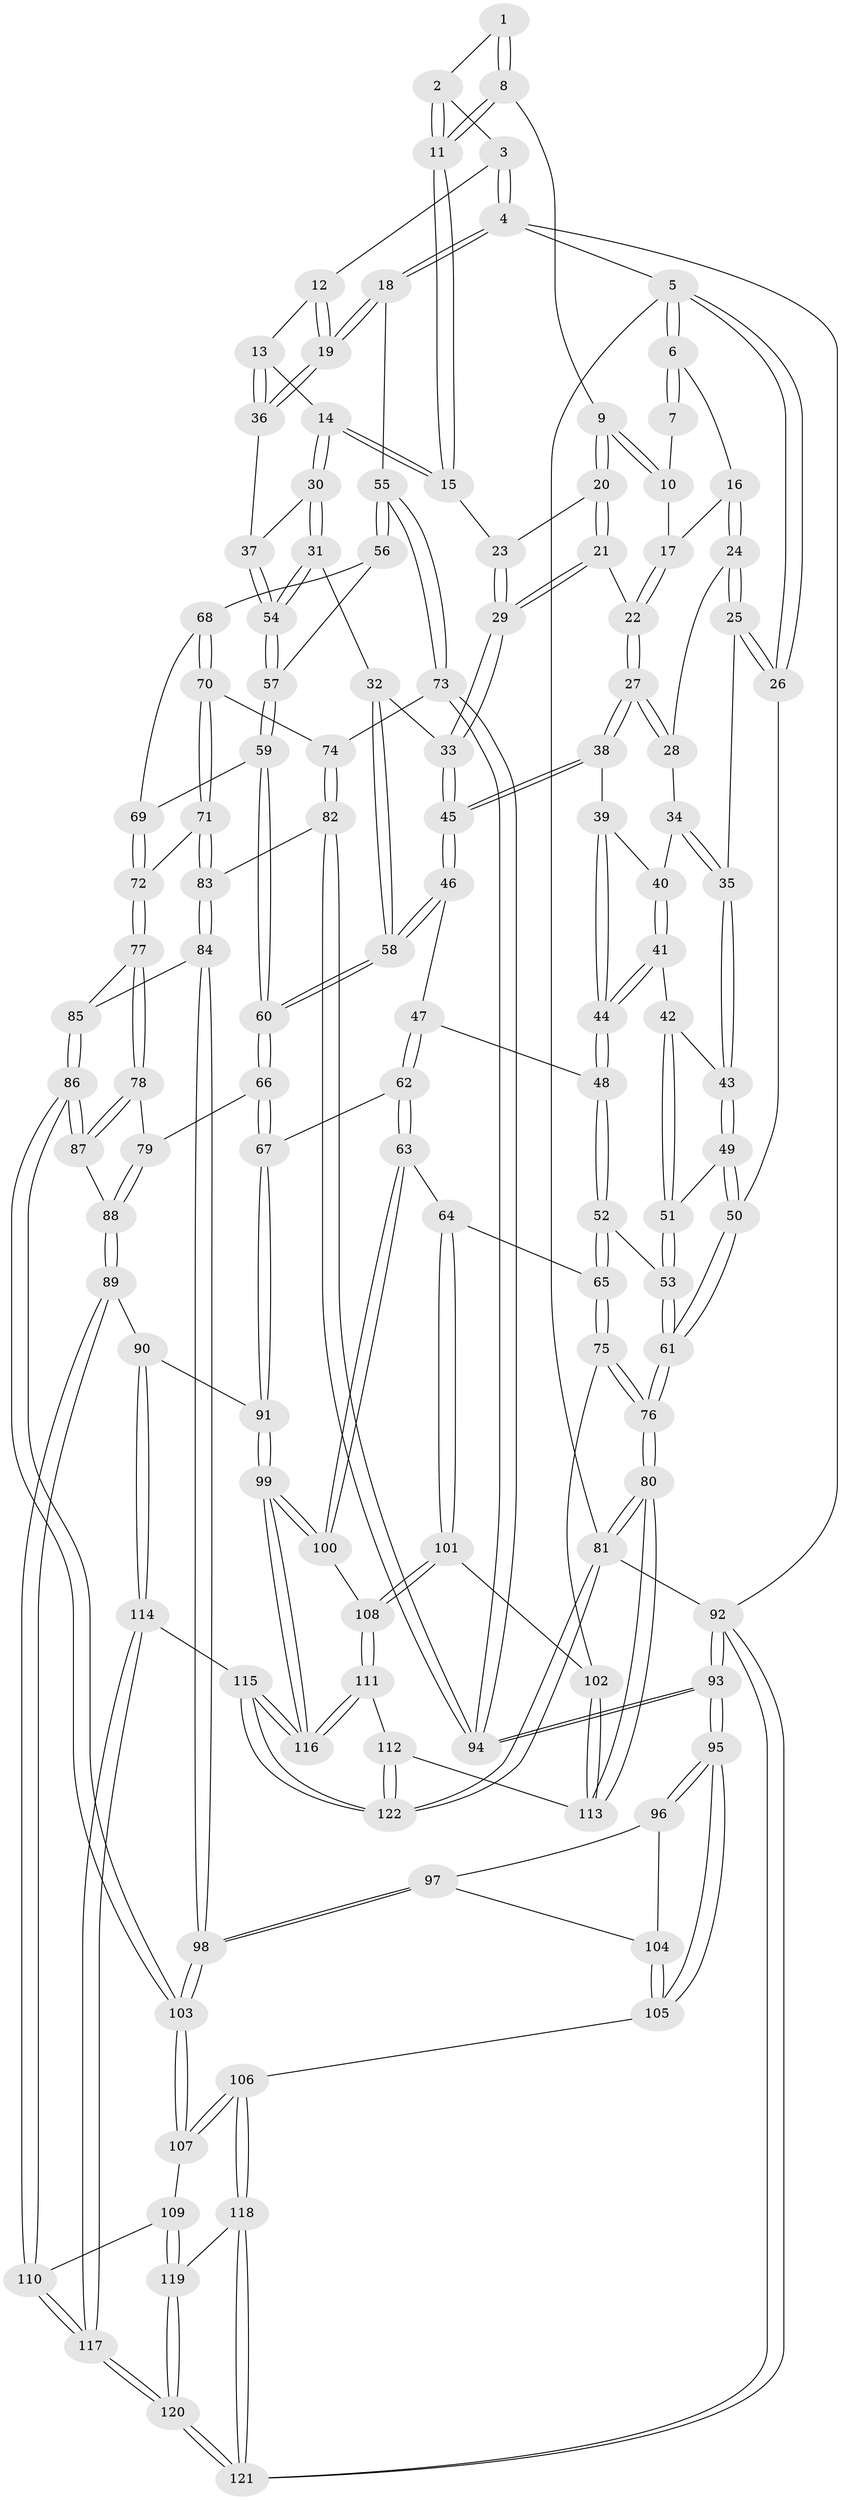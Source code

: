 // coarse degree distribution, {2: 0.0136986301369863, 3: 0.136986301369863, 5: 0.273972602739726, 8: 0.0136986301369863, 4: 0.4794520547945205, 6: 0.0821917808219178}
// Generated by graph-tools (version 1.1) at 2025/52/02/27/25 19:52:39]
// undirected, 122 vertices, 302 edges
graph export_dot {
graph [start="1"]
  node [color=gray90,style=filled];
  1 [pos="+0.48375305627733156+0"];
  2 [pos="+0.5629506676120263+0"];
  3 [pos="+0.7555824719821945+0"];
  4 [pos="+1+0"];
  5 [pos="+0+0"];
  6 [pos="+0+0"];
  7 [pos="+0.34573087635549415+0"];
  8 [pos="+0.48722372950731185+0.060881051796073206"];
  9 [pos="+0.4063536338833556+0.1055769436664702"];
  10 [pos="+0.34011786603679567+0.053545047341859976"];
  11 [pos="+0.5768110152168308+0.1208255063783701"];
  12 [pos="+0.7548192753558947+0"];
  13 [pos="+0.6958502474474001+0.12972754569046277"];
  14 [pos="+0.6936777518770562+0.1313255439902901"];
  15 [pos="+0.5920088476594335+0.13349399153650593"];
  16 [pos="+0.20044865906982892+0.10276926562452124"];
  17 [pos="+0.24818649105353707+0.10154355748162512"];
  18 [pos="+1+0.20806912631328686"];
  19 [pos="+1+0.21936989976485816"];
  20 [pos="+0.40147781308612746+0.15409140673021207"];
  21 [pos="+0.3808514398352761+0.2069517781250932"];
  22 [pos="+0.36318368929926353+0.22017623416289736"];
  23 [pos="+0.5505662557627102+0.1778988921894057"];
  24 [pos="+0.17970625444331356+0.15354127713726662"];
  25 [pos="+0.060153841833531486+0.22116899164498866"];
  26 [pos="+0+0.12731515253667697"];
  27 [pos="+0.35170938181281397+0.23944296325682576"];
  28 [pos="+0.21694455110414518+0.20627722612267607"];
  29 [pos="+0.5114332181792232+0.25277875364245794"];
  30 [pos="+0.6708933255261342+0.31017432952846347"];
  31 [pos="+0.6506548720557617+0.34497021994021854"];
  32 [pos="+0.6424969675086516+0.35392041571393545"];
  33 [pos="+0.5211722097736587+0.2967042456023274"];
  34 [pos="+0.21499933430218707+0.2620820223179042"];
  35 [pos="+0.09418174013976051+0.27596111795410244"];
  36 [pos="+0.938417673646765+0.260848068898043"];
  37 [pos="+0.8937128466732384+0.31075250529803766"];
  38 [pos="+0.3481079836687753+0.2656254988793489"];
  39 [pos="+0.27499902898471074+0.2794726684157464"];
  40 [pos="+0.21868321482512587+0.27302136376980973"];
  41 [pos="+0.20099653445966448+0.34458437358384364"];
  42 [pos="+0.1265487590987837+0.3174522128324976"];
  43 [pos="+0.1024836096750441+0.2967906333674623"];
  44 [pos="+0.21756126229466782+0.36737230226983736"];
  45 [pos="+0.3747171911822078+0.422619484046295"];
  46 [pos="+0.3732154230235631+0.42813300017539346"];
  47 [pos="+0.36376898607617625+0.43566567984118465"];
  48 [pos="+0.2608902914635284+0.44541512992789606"];
  49 [pos="+0.044405346798290425+0.39484169319092055"];
  50 [pos="+0+0.3967665255190095"];
  51 [pos="+0.11295999612217215+0.4474375217596993"];
  52 [pos="+0.20165303335146692+0.48974323426913136"];
  53 [pos="+0.12248783201791198+0.4608428793646243"];
  54 [pos="+0.8537766705257867+0.39988462898787475"];
  55 [pos="+1+0.4954518698287133"];
  56 [pos="+0.9132456447261093+0.5120797207928233"];
  57 [pos="+0.8465011547422381+0.44136973969818954"];
  58 [pos="+0.6295933716806478+0.514446952565694"];
  59 [pos="+0.6991666949142654+0.5207752857190656"];
  60 [pos="+0.6411784249776+0.5352969300722213"];
  61 [pos="+0+0.6291612562269842"];
  62 [pos="+0.38567606085576644+0.6315289246763323"];
  63 [pos="+0.26643253186400295+0.7198381440070492"];
  64 [pos="+0.22287257561549195+0.6970887749181037"];
  65 [pos="+0.1712476683107771+0.6431265881625534"];
  66 [pos="+0.6385820483190686+0.5551645729867658"];
  67 [pos="+0.5390563458644294+0.6795028958947511"];
  68 [pos="+0.9034820728232317+0.5389090014118381"];
  69 [pos="+0.7872912427480151+0.5591795049943189"];
  70 [pos="+0.8869785445134453+0.6109537504876954"];
  71 [pos="+0.8813432926793635+0.6162549895018214"];
  72 [pos="+0.876133235158613+0.6199187076875671"];
  73 [pos="+1+0.50771574663771"];
  74 [pos="+0.9381462762339658+0.6250199548900907"];
  75 [pos="+0+0.6654997360238767"];
  76 [pos="+0+0.6550565741778238"];
  77 [pos="+0.863222134256244+0.6391302231460385"];
  78 [pos="+0.7976327601999109+0.6615630015123122"];
  79 [pos="+0.6523541820644756+0.5700706350083613"];
  80 [pos="+0+1"];
  81 [pos="+0+1"];
  82 [pos="+0.998859638062449+0.721824457819228"];
  83 [pos="+0.9721309007352995+0.7295278617588887"];
  84 [pos="+0.9113034980354228+0.7568333476168296"];
  85 [pos="+0.8718833719238838+0.6677252181841027"];
  86 [pos="+0.7874691386884691+0.7863579871389642"];
  87 [pos="+0.784725167481292+0.7851934681299668"];
  88 [pos="+0.7438108761075634+0.7885993304328082"];
  89 [pos="+0.6715008652051476+0.8304659511357585"];
  90 [pos="+0.6614083512794302+0.8302753790928871"];
  91 [pos="+0.5436653056320547+0.7828526659830277"];
  92 [pos="+1+1"];
  93 [pos="+1+0.8259768810170768"];
  94 [pos="+1+0.7264417534394036"];
  95 [pos="+1+0.8510342630160146"];
  96 [pos="+0.9755807028920129+0.8239040388543333"];
  97 [pos="+0.9180714318158967+0.7974074705525878"];
  98 [pos="+0.8935063364379565+0.7807763719672349"];
  99 [pos="+0.4617849348440217+0.8693028963297249"];
  100 [pos="+0.2699084741593597+0.7298503746631618"];
  101 [pos="+0.08976722533516898+0.8362442843134908"];
  102 [pos="+0.080590360736644+0.8383958712525935"];
  103 [pos="+0.8444904009915339+0.8146965961396901"];
  104 [pos="+0.9566348088365859+0.8488603450411512"];
  105 [pos="+0.9650727872543651+0.9012643188391678"];
  106 [pos="+0.9084227322044439+0.929760051166673"];
  107 [pos="+0.8498527174868578+0.843002561421547"];
  108 [pos="+0.22916446814634342+0.8930445447887447"];
  109 [pos="+0.7763927490939647+0.9228889124209961"];
  110 [pos="+0.7214070344215358+0.9172892028515606"];
  111 [pos="+0.23003378428827112+0.8972688881972047"];
  112 [pos="+0.14705083400948274+1"];
  113 [pos="+0.06723986521205144+0.9081121609219255"];
  114 [pos="+0.5481687565970119+1"];
  115 [pos="+0.47904828126137633+1"];
  116 [pos="+0.43518265043412085+1"];
  117 [pos="+0.6317212252727635+1"];
  118 [pos="+0.9046634295482536+0.9662471302554062"];
  119 [pos="+0.7951192600716321+0.9637750573155112"];
  120 [pos="+0.639985171314057+1"];
  121 [pos="+1+1"];
  122 [pos="+0.10588888481946873+1"];
  1 -- 2;
  1 -- 8;
  1 -- 8;
  2 -- 3;
  2 -- 11;
  2 -- 11;
  3 -- 4;
  3 -- 4;
  3 -- 12;
  4 -- 5;
  4 -- 18;
  4 -- 18;
  4 -- 92;
  5 -- 6;
  5 -- 6;
  5 -- 26;
  5 -- 26;
  5 -- 81;
  6 -- 7;
  6 -- 7;
  6 -- 16;
  7 -- 10;
  8 -- 9;
  8 -- 11;
  8 -- 11;
  9 -- 10;
  9 -- 10;
  9 -- 20;
  9 -- 20;
  10 -- 17;
  11 -- 15;
  11 -- 15;
  12 -- 13;
  12 -- 19;
  12 -- 19;
  13 -- 14;
  13 -- 36;
  13 -- 36;
  14 -- 15;
  14 -- 15;
  14 -- 30;
  14 -- 30;
  15 -- 23;
  16 -- 17;
  16 -- 24;
  16 -- 24;
  17 -- 22;
  17 -- 22;
  18 -- 19;
  18 -- 19;
  18 -- 55;
  19 -- 36;
  19 -- 36;
  20 -- 21;
  20 -- 21;
  20 -- 23;
  21 -- 22;
  21 -- 29;
  21 -- 29;
  22 -- 27;
  22 -- 27;
  23 -- 29;
  23 -- 29;
  24 -- 25;
  24 -- 25;
  24 -- 28;
  25 -- 26;
  25 -- 26;
  25 -- 35;
  26 -- 50;
  27 -- 28;
  27 -- 28;
  27 -- 38;
  27 -- 38;
  28 -- 34;
  29 -- 33;
  29 -- 33;
  30 -- 31;
  30 -- 31;
  30 -- 37;
  31 -- 32;
  31 -- 54;
  31 -- 54;
  32 -- 33;
  32 -- 58;
  32 -- 58;
  33 -- 45;
  33 -- 45;
  34 -- 35;
  34 -- 35;
  34 -- 40;
  35 -- 43;
  35 -- 43;
  36 -- 37;
  37 -- 54;
  37 -- 54;
  38 -- 39;
  38 -- 45;
  38 -- 45;
  39 -- 40;
  39 -- 44;
  39 -- 44;
  40 -- 41;
  40 -- 41;
  41 -- 42;
  41 -- 44;
  41 -- 44;
  42 -- 43;
  42 -- 51;
  42 -- 51;
  43 -- 49;
  43 -- 49;
  44 -- 48;
  44 -- 48;
  45 -- 46;
  45 -- 46;
  46 -- 47;
  46 -- 58;
  46 -- 58;
  47 -- 48;
  47 -- 62;
  47 -- 62;
  48 -- 52;
  48 -- 52;
  49 -- 50;
  49 -- 50;
  49 -- 51;
  50 -- 61;
  50 -- 61;
  51 -- 53;
  51 -- 53;
  52 -- 53;
  52 -- 65;
  52 -- 65;
  53 -- 61;
  53 -- 61;
  54 -- 57;
  54 -- 57;
  55 -- 56;
  55 -- 56;
  55 -- 73;
  55 -- 73;
  56 -- 57;
  56 -- 68;
  57 -- 59;
  57 -- 59;
  58 -- 60;
  58 -- 60;
  59 -- 60;
  59 -- 60;
  59 -- 69;
  60 -- 66;
  60 -- 66;
  61 -- 76;
  61 -- 76;
  62 -- 63;
  62 -- 63;
  62 -- 67;
  63 -- 64;
  63 -- 100;
  63 -- 100;
  64 -- 65;
  64 -- 101;
  64 -- 101;
  65 -- 75;
  65 -- 75;
  66 -- 67;
  66 -- 67;
  66 -- 79;
  67 -- 91;
  67 -- 91;
  68 -- 69;
  68 -- 70;
  68 -- 70;
  69 -- 72;
  69 -- 72;
  70 -- 71;
  70 -- 71;
  70 -- 74;
  71 -- 72;
  71 -- 83;
  71 -- 83;
  72 -- 77;
  72 -- 77;
  73 -- 74;
  73 -- 94;
  73 -- 94;
  74 -- 82;
  74 -- 82;
  75 -- 76;
  75 -- 76;
  75 -- 102;
  76 -- 80;
  76 -- 80;
  77 -- 78;
  77 -- 78;
  77 -- 85;
  78 -- 79;
  78 -- 87;
  78 -- 87;
  79 -- 88;
  79 -- 88;
  80 -- 81;
  80 -- 81;
  80 -- 113;
  80 -- 113;
  81 -- 122;
  81 -- 122;
  81 -- 92;
  82 -- 83;
  82 -- 94;
  82 -- 94;
  83 -- 84;
  83 -- 84;
  84 -- 85;
  84 -- 98;
  84 -- 98;
  85 -- 86;
  85 -- 86;
  86 -- 87;
  86 -- 87;
  86 -- 103;
  86 -- 103;
  87 -- 88;
  88 -- 89;
  88 -- 89;
  89 -- 90;
  89 -- 110;
  89 -- 110;
  90 -- 91;
  90 -- 114;
  90 -- 114;
  91 -- 99;
  91 -- 99;
  92 -- 93;
  92 -- 93;
  92 -- 121;
  92 -- 121;
  93 -- 94;
  93 -- 94;
  93 -- 95;
  93 -- 95;
  95 -- 96;
  95 -- 96;
  95 -- 105;
  95 -- 105;
  96 -- 97;
  96 -- 104;
  97 -- 98;
  97 -- 98;
  97 -- 104;
  98 -- 103;
  98 -- 103;
  99 -- 100;
  99 -- 100;
  99 -- 116;
  99 -- 116;
  100 -- 108;
  101 -- 102;
  101 -- 108;
  101 -- 108;
  102 -- 113;
  102 -- 113;
  103 -- 107;
  103 -- 107;
  104 -- 105;
  104 -- 105;
  105 -- 106;
  106 -- 107;
  106 -- 107;
  106 -- 118;
  106 -- 118;
  107 -- 109;
  108 -- 111;
  108 -- 111;
  109 -- 110;
  109 -- 119;
  109 -- 119;
  110 -- 117;
  110 -- 117;
  111 -- 112;
  111 -- 116;
  111 -- 116;
  112 -- 113;
  112 -- 122;
  112 -- 122;
  114 -- 115;
  114 -- 117;
  114 -- 117;
  115 -- 116;
  115 -- 116;
  115 -- 122;
  115 -- 122;
  117 -- 120;
  117 -- 120;
  118 -- 119;
  118 -- 121;
  118 -- 121;
  119 -- 120;
  119 -- 120;
  120 -- 121;
  120 -- 121;
}

